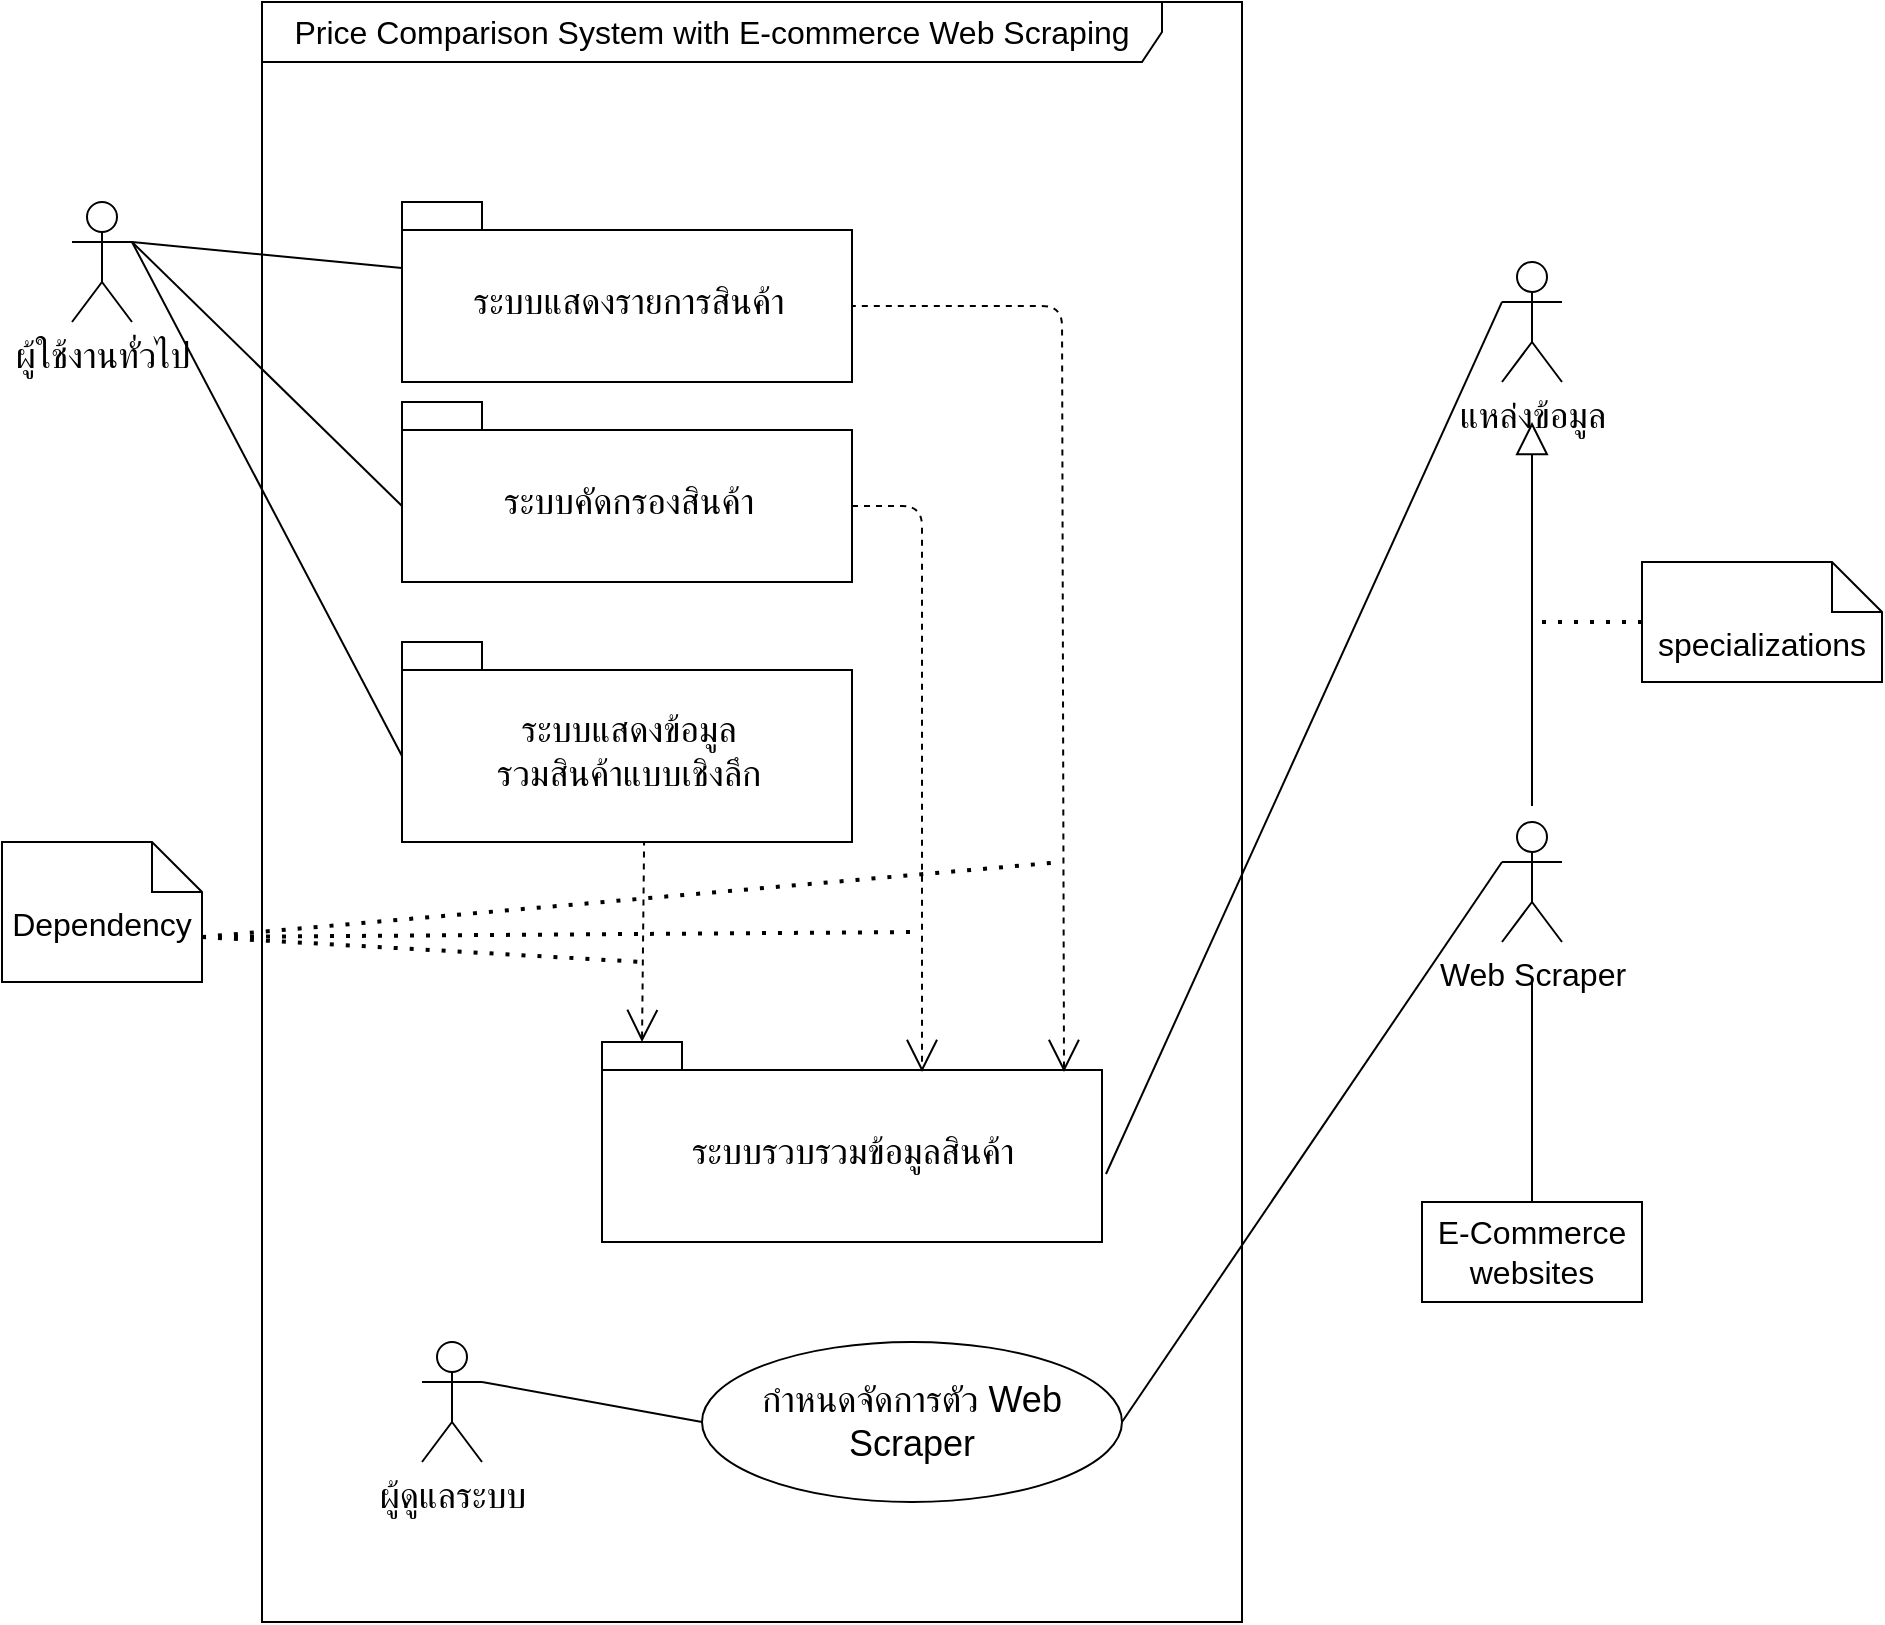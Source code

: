 <mxfile version="15.3.6" type="github">
  <diagram id="p0Sswh1wCOy0EvHFWE1C" name="Page-1">
    <mxGraphModel dx="1662" dy="794" grid="1" gridSize="10" guides="1" tooltips="1" connect="1" arrows="1" fold="1" page="1" pageScale="1" pageWidth="827" pageHeight="1169" math="0" shadow="0">
      <root>
        <mxCell id="0" />
        <mxCell id="1" parent="0" />
        <mxCell id="cj-hPwlbrHodN3N8FsVO-4" value="&lt;font style=&quot;font-size: 16px&quot;&gt;Price Comparison System with E-commerce Web Scraping&lt;/font&gt;" style="shape=umlFrame;whiteSpace=wrap;html=1;hachureGap=4;pointerEvents=0;width=450;height=30;fontSize=16;" parent="1" vertex="1">
          <mxGeometry x="150" y="10" width="490" height="810" as="geometry" />
        </mxCell>
        <mxCell id="cj-hPwlbrHodN3N8FsVO-1" value="&lt;font style=&quot;font-size: 18px&quot;&gt;ผู้ใช้งานทั่วไป&lt;/font&gt;" style="shape=umlActor;verticalLabelPosition=bottom;verticalAlign=top;html=1;outlineConnect=0;hachureGap=4;pointerEvents=0;" parent="1" vertex="1">
          <mxGeometry x="55" y="110" width="30" height="60" as="geometry" />
        </mxCell>
        <mxCell id="cj-hPwlbrHodN3N8FsVO-3" value="&lt;font style=&quot;font-size: 18px ; font-weight: normal&quot;&gt;ระบบแสดงรายการสินค้า&lt;/font&gt;" style="shape=folder;fontStyle=1;spacingTop=10;tabWidth=40;tabHeight=14;tabPosition=left;html=1;hachureGap=4;pointerEvents=0;" parent="1" vertex="1">
          <mxGeometry x="220" y="110" width="225" height="90" as="geometry" />
        </mxCell>
        <mxCell id="Q_QUAt-K6iGTTHn7CNDI-12" value="" style="endArrow=none;html=1;startSize=14;endSize=14;sourcePerimeterSpacing=8;targetPerimeterSpacing=8;entryX=0;entryY=0;entryDx=0;entryDy=33;entryPerimeter=0;exitX=1;exitY=0.333;exitDx=0;exitDy=0;exitPerimeter=0;" edge="1" parent="1" source="cj-hPwlbrHodN3N8FsVO-1" target="cj-hPwlbrHodN3N8FsVO-3">
          <mxGeometry width="50" height="50" relative="1" as="geometry">
            <mxPoint x="80" y="130" as="sourcePoint" />
            <mxPoint x="410" y="260" as="targetPoint" />
          </mxGeometry>
        </mxCell>
        <mxCell id="Q_QUAt-K6iGTTHn7CNDI-13" value="&lt;font style=&quot;font-size: 18px ; font-weight: normal&quot;&gt;ระบบคัดกรองสินค้า&lt;/font&gt;" style="shape=folder;fontStyle=1;spacingTop=10;tabWidth=40;tabHeight=14;tabPosition=left;html=1;hachureGap=4;pointerEvents=0;" vertex="1" parent="1">
          <mxGeometry x="220" y="210" width="225" height="90" as="geometry" />
        </mxCell>
        <mxCell id="Q_QUAt-K6iGTTHn7CNDI-14" value="&lt;font style=&quot;font-size: 18px ; font-weight: normal&quot;&gt;ระบบแสดงข้อมูล&lt;br&gt;รวมสินค้าแบบเชิงลึก&lt;/font&gt;" style="shape=folder;fontStyle=1;spacingTop=10;tabWidth=40;tabHeight=14;tabPosition=left;html=1;hachureGap=4;pointerEvents=0;" vertex="1" parent="1">
          <mxGeometry x="220" y="330" width="225" height="100" as="geometry" />
        </mxCell>
        <mxCell id="Q_QUAt-K6iGTTHn7CNDI-15" value="" style="endArrow=none;html=1;startSize=14;endSize=14;sourcePerimeterSpacing=8;targetPerimeterSpacing=8;entryX=1;entryY=0.333;entryDx=0;entryDy=0;entryPerimeter=0;exitX=0;exitY=0;exitDx=0;exitDy=52;exitPerimeter=0;" edge="1" parent="1" source="Q_QUAt-K6iGTTHn7CNDI-13" target="cj-hPwlbrHodN3N8FsVO-1">
          <mxGeometry width="50" height="50" relative="1" as="geometry">
            <mxPoint x="150" y="240" as="sourcePoint" />
            <mxPoint x="200" y="190" as="targetPoint" />
          </mxGeometry>
        </mxCell>
        <mxCell id="Q_QUAt-K6iGTTHn7CNDI-17" value="" style="endArrow=none;html=1;startSize=14;endSize=14;sourcePerimeterSpacing=8;targetPerimeterSpacing=8;entryX=1;entryY=0.333;entryDx=0;entryDy=0;entryPerimeter=0;exitX=0;exitY=0;exitDx=0;exitDy=57;exitPerimeter=0;" edge="1" parent="1" source="Q_QUAt-K6iGTTHn7CNDI-14" target="cj-hPwlbrHodN3N8FsVO-1">
          <mxGeometry width="50" height="50" relative="1" as="geometry">
            <mxPoint x="90" y="280" as="sourcePoint" />
            <mxPoint x="140" y="230" as="targetPoint" />
          </mxGeometry>
        </mxCell>
        <mxCell id="Q_QUAt-K6iGTTHn7CNDI-33" value="" style="edgeStyle=none;curved=1;rounded=0;orthogonalLoop=1;jettySize=auto;html=1;endArrow=none;endFill=0;startSize=14;endSize=14;sourcePerimeterSpacing=8;targetPerimeterSpacing=8;strokeColor=default;startArrow=block;startFill=0;" edge="1" parent="1" target="Q_QUAt-K6iGTTHn7CNDI-32">
          <mxGeometry relative="1" as="geometry">
            <mxPoint x="785" y="220" as="sourcePoint" />
          </mxGeometry>
        </mxCell>
        <mxCell id="Q_QUAt-K6iGTTHn7CNDI-20" value="&lt;font style=&quot;font-size: 18px&quot;&gt;แหล่งข้อมูล&lt;/font&gt;" style="shape=umlActor;verticalLabelPosition=bottom;verticalAlign=top;html=1;hachureGap=4;pointerEvents=0;" vertex="1" parent="1">
          <mxGeometry x="770" y="140" width="30" height="60" as="geometry" />
        </mxCell>
        <mxCell id="Q_QUAt-K6iGTTHn7CNDI-32" value="&lt;font style=&quot;font-size: 16px&quot;&gt;Web Scraper&lt;/font&gt;" style="shape=umlActor;verticalLabelPosition=bottom;verticalAlign=top;html=1;hachureGap=4;pointerEvents=0;" vertex="1" parent="1">
          <mxGeometry x="770" y="420" width="30" height="60" as="geometry" />
        </mxCell>
        <mxCell id="Q_QUAt-K6iGTTHn7CNDI-34" value="&lt;font style=&quot;font-size: 18px ; font-weight: normal&quot;&gt;ระบบรวบรวมข้อมูลสินค้า&lt;/font&gt;" style="shape=folder;fontStyle=1;spacingTop=10;tabWidth=40;tabHeight=14;tabPosition=left;html=1;hachureGap=4;pointerEvents=0;" vertex="1" parent="1">
          <mxGeometry x="320" y="530" width="250" height="100" as="geometry" />
        </mxCell>
        <mxCell id="Q_QUAt-K6iGTTHn7CNDI-35" value="" style="endArrow=none;html=1;startSize=14;endSize=14;sourcePerimeterSpacing=8;targetPerimeterSpacing=8;strokeColor=default;entryX=0;entryY=0.333;entryDx=0;entryDy=0;entryPerimeter=0;exitX=1.008;exitY=0.66;exitDx=0;exitDy=0;exitPerimeter=0;" edge="1" parent="1" source="Q_QUAt-K6iGTTHn7CNDI-34" target="Q_QUAt-K6iGTTHn7CNDI-20">
          <mxGeometry width="50" height="50" relative="1" as="geometry">
            <mxPoint x="630" y="280" as="sourcePoint" />
            <mxPoint x="660" y="170" as="targetPoint" />
          </mxGeometry>
        </mxCell>
        <mxCell id="Q_QUAt-K6iGTTHn7CNDI-40" value="" style="endArrow=none;dashed=1;html=1;startSize=14;endSize=14;sourcePerimeterSpacing=8;targetPerimeterSpacing=8;strokeColor=default;entryX=0.538;entryY=1;entryDx=0;entryDy=0;entryPerimeter=0;endFill=0;startArrow=open;startFill=0;exitX=0;exitY=0;exitDx=20;exitDy=0;exitPerimeter=0;" edge="1" parent="1" source="Q_QUAt-K6iGTTHn7CNDI-34" target="Q_QUAt-K6iGTTHn7CNDI-14">
          <mxGeometry width="50" height="50" relative="1" as="geometry">
            <mxPoint x="330" y="490" as="sourcePoint" />
            <mxPoint x="380" y="440" as="targetPoint" />
          </mxGeometry>
        </mxCell>
        <mxCell id="Q_QUAt-K6iGTTHn7CNDI-42" value="" style="endArrow=open;dashed=1;html=1;startSize=14;endSize=14;sourcePerimeterSpacing=8;targetPerimeterSpacing=8;strokeColor=default;exitX=0;exitY=0;exitDx=225;exitDy=52;exitPerimeter=0;entryX=0.64;entryY=0.15;entryDx=0;entryDy=0;entryPerimeter=0;startArrow=none;startFill=0;endFill=0;" edge="1" parent="1" source="Q_QUAt-K6iGTTHn7CNDI-13" target="Q_QUAt-K6iGTTHn7CNDI-34">
          <mxGeometry width="50" height="50" relative="1" as="geometry">
            <mxPoint x="460" y="280" as="sourcePoint" />
            <mxPoint x="510" y="230" as="targetPoint" />
            <Array as="points">
              <mxPoint x="480" y="262" />
            </Array>
          </mxGeometry>
        </mxCell>
        <mxCell id="Q_QUAt-K6iGTTHn7CNDI-43" value="" style="endArrow=none;dashed=1;html=1;startSize=14;endSize=14;sourcePerimeterSpacing=8;targetPerimeterSpacing=8;strokeColor=default;startArrow=open;startFill=0;entryX=0;entryY=0;entryDx=225;entryDy=52;entryPerimeter=0;exitX=0.924;exitY=0.15;exitDx=0;exitDy=0;exitPerimeter=0;" edge="1" parent="1" source="Q_QUAt-K6iGTTHn7CNDI-34" target="cj-hPwlbrHodN3N8FsVO-3">
          <mxGeometry width="50" height="50" relative="1" as="geometry">
            <mxPoint x="520" y="270" as="sourcePoint" />
            <mxPoint x="540" y="160" as="targetPoint" />
            <Array as="points">
              <mxPoint x="550" y="162" />
            </Array>
          </mxGeometry>
        </mxCell>
        <mxCell id="Q_QUAt-K6iGTTHn7CNDI-46" value="&lt;font style=&quot;font-size: 16px&quot;&gt;Dependency&lt;/font&gt;" style="shape=note2;boundedLbl=1;whiteSpace=wrap;html=1;size=25;verticalAlign=top;align=center;hachureGap=4;pointerEvents=0;" vertex="1" parent="1">
          <mxGeometry x="20" y="430" width="100" height="70" as="geometry" />
        </mxCell>
        <mxCell id="Q_QUAt-K6iGTTHn7CNDI-49" value="" style="endArrow=none;dashed=1;html=1;dashPattern=1 3;strokeWidth=2;startSize=14;endSize=14;sourcePerimeterSpacing=8;targetPerimeterSpacing=8;exitX=0;exitY=0;exitDx=100;exitDy=47.5;exitPerimeter=0;" edge="1" parent="1" source="Q_QUAt-K6iGTTHn7CNDI-46">
          <mxGeometry width="50" height="50" relative="1" as="geometry">
            <mxPoint x="150" y="485" as="sourcePoint" />
            <mxPoint x="340" y="490" as="targetPoint" />
          </mxGeometry>
        </mxCell>
        <mxCell id="Q_QUAt-K6iGTTHn7CNDI-50" value="" style="endArrow=none;dashed=1;html=1;dashPattern=1 3;strokeWidth=2;startSize=14;endSize=14;sourcePerimeterSpacing=8;targetPerimeterSpacing=8;exitX=0;exitY=0;exitDx=100;exitDy=47.5;exitPerimeter=0;" edge="1" parent="1" source="Q_QUAt-K6iGTTHn7CNDI-46">
          <mxGeometry width="50" height="50" relative="1" as="geometry">
            <mxPoint x="140" y="490" as="sourcePoint" />
            <mxPoint x="550" y="440" as="targetPoint" />
          </mxGeometry>
        </mxCell>
        <mxCell id="Q_QUAt-K6iGTTHn7CNDI-51" value="" style="endArrow=none;dashed=1;html=1;dashPattern=1 3;strokeWidth=2;startSize=14;endSize=14;sourcePerimeterSpacing=8;targetPerimeterSpacing=8;exitX=0;exitY=0;exitDx=100;exitDy=47.5;exitPerimeter=0;" edge="1" parent="1" source="Q_QUAt-K6iGTTHn7CNDI-46">
          <mxGeometry width="50" height="50" relative="1" as="geometry">
            <mxPoint x="160" y="480" as="sourcePoint" />
            <mxPoint x="480" y="475" as="targetPoint" />
          </mxGeometry>
        </mxCell>
        <mxCell id="Q_QUAt-K6iGTTHn7CNDI-53" value="&lt;font style=&quot;font-size: 18px&quot;&gt;กำหนดจัดการตัว Web Scraper&lt;/font&gt;" style="ellipse;whiteSpace=wrap;html=1;hachureGap=4;pointerEvents=0;" vertex="1" parent="1">
          <mxGeometry x="370" y="680" width="210" height="80" as="geometry" />
        </mxCell>
        <mxCell id="Q_QUAt-K6iGTTHn7CNDI-54" value="&lt;font style=&quot;font-size: 18px&quot;&gt;ผู้ดูแลระบบ&lt;/font&gt;" style="shape=umlActor;verticalLabelPosition=bottom;verticalAlign=top;html=1;outlineConnect=0;hachureGap=4;pointerEvents=0;" vertex="1" parent="1">
          <mxGeometry x="230" y="680" width="30" height="60" as="geometry" />
        </mxCell>
        <mxCell id="Q_QUAt-K6iGTTHn7CNDI-55" value="" style="endArrow=none;html=1;startSize=14;endSize=14;sourcePerimeterSpacing=8;targetPerimeterSpacing=8;strokeColor=default;exitX=1;exitY=0.333;exitDx=0;exitDy=0;exitPerimeter=0;entryX=0;entryY=0.5;entryDx=0;entryDy=0;" edge="1" parent="1" source="Q_QUAt-K6iGTTHn7CNDI-54" target="Q_QUAt-K6iGTTHn7CNDI-53">
          <mxGeometry width="50" height="50" relative="1" as="geometry">
            <mxPoint x="260" y="720" as="sourcePoint" />
            <mxPoint x="310" y="670" as="targetPoint" />
          </mxGeometry>
        </mxCell>
        <mxCell id="Q_QUAt-K6iGTTHn7CNDI-56" value="" style="endArrow=none;html=1;startSize=14;endSize=14;sourcePerimeterSpacing=8;targetPerimeterSpacing=8;strokeColor=default;entryX=0;entryY=0.333;entryDx=0;entryDy=0;entryPerimeter=0;exitX=1;exitY=0.5;exitDx=0;exitDy=0;" edge="1" parent="1" source="Q_QUAt-K6iGTTHn7CNDI-53" target="Q_QUAt-K6iGTTHn7CNDI-32">
          <mxGeometry width="50" height="50" relative="1" as="geometry">
            <mxPoint x="730" y="740" as="sourcePoint" />
            <mxPoint x="680" y="550" as="targetPoint" />
          </mxGeometry>
        </mxCell>
        <mxCell id="Q_QUAt-K6iGTTHn7CNDI-57" value="&lt;font style=&quot;font-size: 16px&quot;&gt;specializations&lt;/font&gt;" style="shape=note2;boundedLbl=1;whiteSpace=wrap;html=1;size=25;verticalAlign=top;align=center;hachureGap=4;pointerEvents=0;" vertex="1" parent="1">
          <mxGeometry x="840" y="290" width="120" height="60" as="geometry" />
        </mxCell>
        <mxCell id="Q_QUAt-K6iGTTHn7CNDI-64" value="&lt;font style=&quot;font-size: 16px&quot;&gt;E-Commerce websites&lt;/font&gt;" style="rounded=0;whiteSpace=wrap;html=1;hachureGap=4;pointerEvents=0;" vertex="1" parent="1">
          <mxGeometry x="730" y="610" width="110" height="50" as="geometry" />
        </mxCell>
        <mxCell id="Q_QUAt-K6iGTTHn7CNDI-67" value="" style="endArrow=none;dashed=1;html=1;dashPattern=1 3;strokeWidth=2;startSize=14;endSize=14;sourcePerimeterSpacing=8;targetPerimeterSpacing=8;entryX=0;entryY=0.5;entryDx=0;entryDy=0;entryPerimeter=0;" edge="1" parent="1" target="Q_QUAt-K6iGTTHn7CNDI-57">
          <mxGeometry width="50" height="50" relative="1" as="geometry">
            <mxPoint x="790" y="320" as="sourcePoint" />
            <mxPoint x="850" y="290" as="targetPoint" />
          </mxGeometry>
        </mxCell>
        <mxCell id="Q_QUAt-K6iGTTHn7CNDI-71" value="" style="endArrow=none;html=1;startSize=14;endSize=14;sourcePerimeterSpacing=8;targetPerimeterSpacing=8;strokeColor=default;exitX=0.5;exitY=0;exitDx=0;exitDy=0;" edge="1" parent="1" source="Q_QUAt-K6iGTTHn7CNDI-64">
          <mxGeometry width="50" height="50" relative="1" as="geometry">
            <mxPoint x="740" y="605" as="sourcePoint" />
            <mxPoint x="785" y="500" as="targetPoint" />
          </mxGeometry>
        </mxCell>
      </root>
    </mxGraphModel>
  </diagram>
</mxfile>
